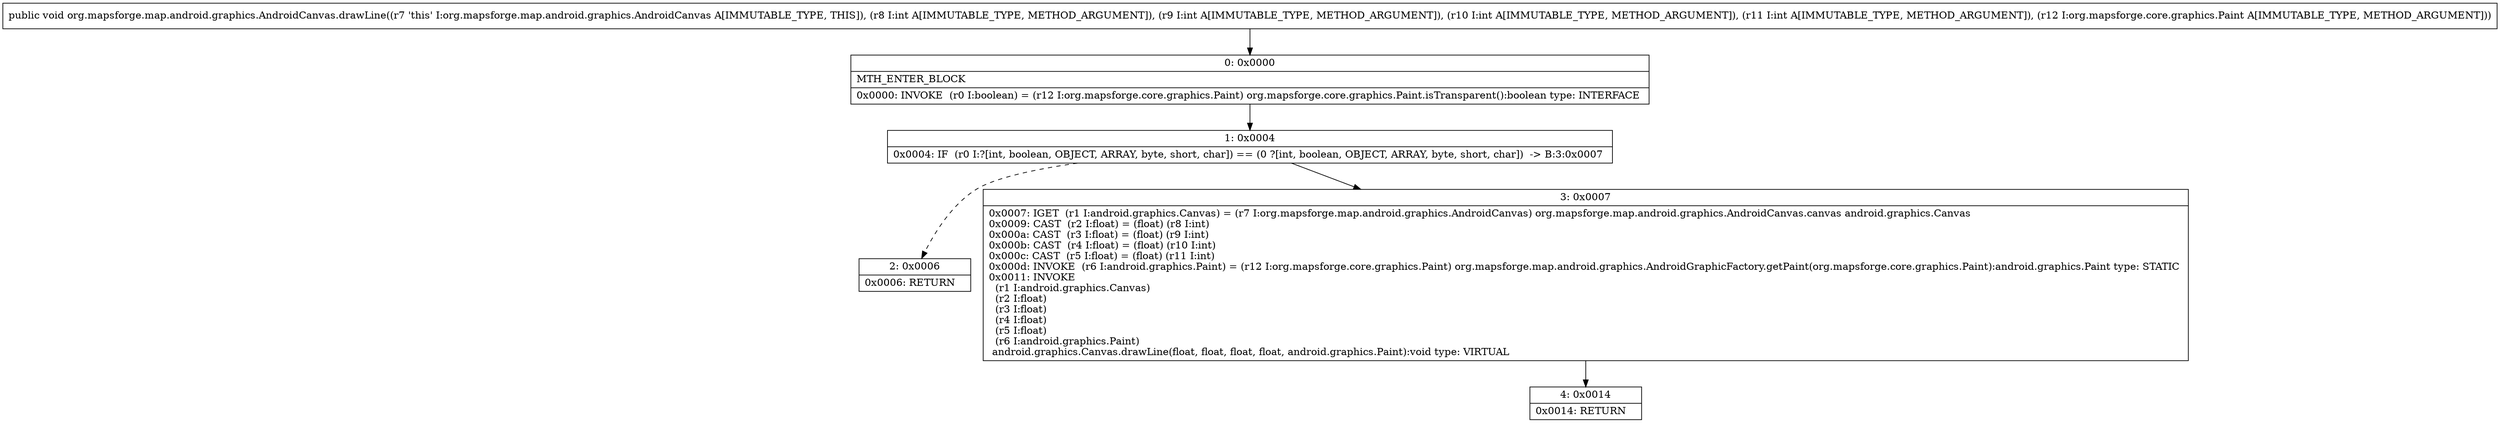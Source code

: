 digraph "CFG fororg.mapsforge.map.android.graphics.AndroidCanvas.drawLine(IIIILorg\/mapsforge\/core\/graphics\/Paint;)V" {
Node_0 [shape=record,label="{0\:\ 0x0000|MTH_ENTER_BLOCK\l|0x0000: INVOKE  (r0 I:boolean) = (r12 I:org.mapsforge.core.graphics.Paint) org.mapsforge.core.graphics.Paint.isTransparent():boolean type: INTERFACE \l}"];
Node_1 [shape=record,label="{1\:\ 0x0004|0x0004: IF  (r0 I:?[int, boolean, OBJECT, ARRAY, byte, short, char]) == (0 ?[int, boolean, OBJECT, ARRAY, byte, short, char])  \-\> B:3:0x0007 \l}"];
Node_2 [shape=record,label="{2\:\ 0x0006|0x0006: RETURN   \l}"];
Node_3 [shape=record,label="{3\:\ 0x0007|0x0007: IGET  (r1 I:android.graphics.Canvas) = (r7 I:org.mapsforge.map.android.graphics.AndroidCanvas) org.mapsforge.map.android.graphics.AndroidCanvas.canvas android.graphics.Canvas \l0x0009: CAST  (r2 I:float) = (float) (r8 I:int) \l0x000a: CAST  (r3 I:float) = (float) (r9 I:int) \l0x000b: CAST  (r4 I:float) = (float) (r10 I:int) \l0x000c: CAST  (r5 I:float) = (float) (r11 I:int) \l0x000d: INVOKE  (r6 I:android.graphics.Paint) = (r12 I:org.mapsforge.core.graphics.Paint) org.mapsforge.map.android.graphics.AndroidGraphicFactory.getPaint(org.mapsforge.core.graphics.Paint):android.graphics.Paint type: STATIC \l0x0011: INVOKE  \l  (r1 I:android.graphics.Canvas)\l  (r2 I:float)\l  (r3 I:float)\l  (r4 I:float)\l  (r5 I:float)\l  (r6 I:android.graphics.Paint)\l android.graphics.Canvas.drawLine(float, float, float, float, android.graphics.Paint):void type: VIRTUAL \l}"];
Node_4 [shape=record,label="{4\:\ 0x0014|0x0014: RETURN   \l}"];
MethodNode[shape=record,label="{public void org.mapsforge.map.android.graphics.AndroidCanvas.drawLine((r7 'this' I:org.mapsforge.map.android.graphics.AndroidCanvas A[IMMUTABLE_TYPE, THIS]), (r8 I:int A[IMMUTABLE_TYPE, METHOD_ARGUMENT]), (r9 I:int A[IMMUTABLE_TYPE, METHOD_ARGUMENT]), (r10 I:int A[IMMUTABLE_TYPE, METHOD_ARGUMENT]), (r11 I:int A[IMMUTABLE_TYPE, METHOD_ARGUMENT]), (r12 I:org.mapsforge.core.graphics.Paint A[IMMUTABLE_TYPE, METHOD_ARGUMENT])) }"];
MethodNode -> Node_0;
Node_0 -> Node_1;
Node_1 -> Node_2[style=dashed];
Node_1 -> Node_3;
Node_3 -> Node_4;
}

